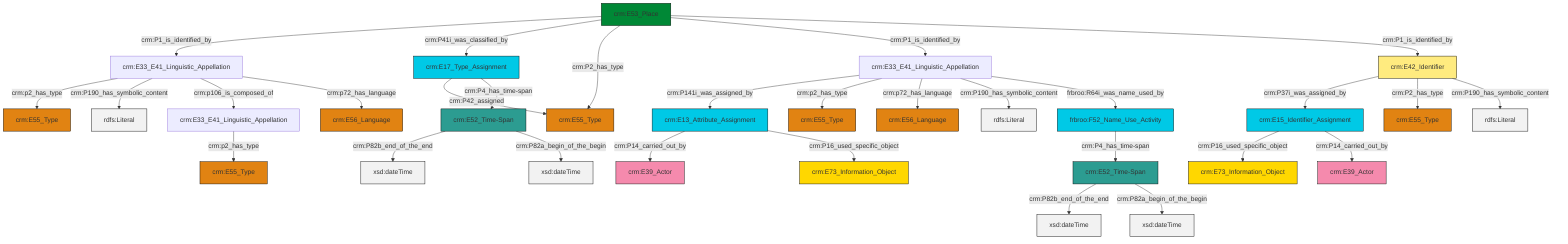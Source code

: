 graph TD
classDef Literal fill:#f2f2f2,stroke:#000000;
classDef CRM_Entity fill:#FFFFFF,stroke:#000000;
classDef Temporal_Entity fill:#00C9E6, stroke:#000000;
classDef Type fill:#E18312, stroke:#000000;
classDef Time-Span fill:#2C9C91, stroke:#000000;
classDef Appellation fill:#FFEB7F, stroke:#000000;
classDef Place fill:#008836, stroke:#000000;
classDef Persistent_Item fill:#B266B2, stroke:#000000;
classDef Conceptual_Object fill:#FFD700, stroke:#000000;
classDef Physical_Thing fill:#D2B48C, stroke:#000000;
classDef Actor fill:#f58aad, stroke:#000000;
classDef PC_Classes fill:#4ce600, stroke:#000000;
classDef Multi fill:#cccccc,stroke:#000000;

0["crm:E33_E41_Linguistic_Appellation"]:::Default -->|crm:P141i_was_assigned_by| 1["crm:E13_Attribute_Assignment"]:::Temporal_Entity
2["crm:E33_E41_Linguistic_Appellation"]:::Default -->|crm:p2_has_type| 3["crm:E55_Type"]:::Type
4["crm:E52_Time-Span"]:::Time-Span -->|crm:P82b_end_of_the_end| 5[xsd:dateTime]:::Literal
6["crm:E52_Time-Span"]:::Time-Span -->|crm:P82b_end_of_the_end| 7[xsd:dateTime]:::Literal
2["crm:E33_E41_Linguistic_Appellation"]:::Default -->|crm:P190_has_symbolic_content| 8[rdfs:Literal]:::Literal
10["crm:E33_E41_Linguistic_Appellation"]:::Default -->|crm:p2_has_type| 11["crm:E55_Type"]:::Type
12["crm:E53_Place"]:::Place -->|crm:P1_is_identified_by| 2["crm:E33_E41_Linguistic_Appellation"]:::Default
13["frbroo:F52_Name_Use_Activity"]:::Temporal_Entity -->|crm:P4_has_time-span| 4["crm:E52_Time-Span"]:::Time-Span
17["crm:E42_Identifier"]:::Appellation -->|crm:P37i_was_assigned_by| 18["crm:E15_Identifier_Assignment"]:::Temporal_Entity
12["crm:E53_Place"]:::Place -->|crm:P41i_was_classified_by| 19["crm:E17_Type_Assignment"]:::Temporal_Entity
18["crm:E15_Identifier_Assignment"]:::Temporal_Entity -->|crm:P16_used_specific_object| 24["crm:E73_Information_Object"]:::Conceptual_Object
4["crm:E52_Time-Span"]:::Time-Span -->|crm:P82a_begin_of_the_begin| 25[xsd:dateTime]:::Literal
19["crm:E17_Type_Assignment"]:::Temporal_Entity -->|crm:P42_assigned| 15["crm:E55_Type"]:::Type
0["crm:E33_E41_Linguistic_Appellation"]:::Default -->|crm:p2_has_type| 28["crm:E55_Type"]:::Type
0["crm:E33_E41_Linguistic_Appellation"]:::Default -->|crm:p72_has_language| 30["crm:E56_Language"]:::Type
1["crm:E13_Attribute_Assignment"]:::Temporal_Entity -->|crm:P14_carried_out_by| 33["crm:E39_Actor"]:::Actor
18["crm:E15_Identifier_Assignment"]:::Temporal_Entity -->|crm:P14_carried_out_by| 20["crm:E39_Actor"]:::Actor
19["crm:E17_Type_Assignment"]:::Temporal_Entity -->|crm:P4_has_time-span| 6["crm:E52_Time-Span"]:::Time-Span
2["crm:E33_E41_Linguistic_Appellation"]:::Default -->|crm:p106_is_composed_of| 10["crm:E33_E41_Linguistic_Appellation"]:::Default
17["crm:E42_Identifier"]:::Appellation -->|crm:P2_has_type| 31["crm:E55_Type"]:::Type
0["crm:E33_E41_Linguistic_Appellation"]:::Default -->|crm:P190_has_symbolic_content| 38[rdfs:Literal]:::Literal
1["crm:E13_Attribute_Assignment"]:::Temporal_Entity -->|crm:P16_used_specific_object| 36["crm:E73_Information_Object"]:::Conceptual_Object
6["crm:E52_Time-Span"]:::Time-Span -->|crm:P82a_begin_of_the_begin| 42[xsd:dateTime]:::Literal
12["crm:E53_Place"]:::Place -->|crm:P2_has_type| 15["crm:E55_Type"]:::Type
12["crm:E53_Place"]:::Place -->|crm:P1_is_identified_by| 0["crm:E33_E41_Linguistic_Appellation"]:::Default
17["crm:E42_Identifier"]:::Appellation -->|crm:P190_has_symbolic_content| 47[rdfs:Literal]:::Literal
2["crm:E33_E41_Linguistic_Appellation"]:::Default -->|crm:p72_has_language| 26["crm:E56_Language"]:::Type
0["crm:E33_E41_Linguistic_Appellation"]:::Default -->|frbroo:R64i_was_name_used_by| 13["frbroo:F52_Name_Use_Activity"]:::Temporal_Entity
12["crm:E53_Place"]:::Place -->|crm:P1_is_identified_by| 17["crm:E42_Identifier"]:::Appellation